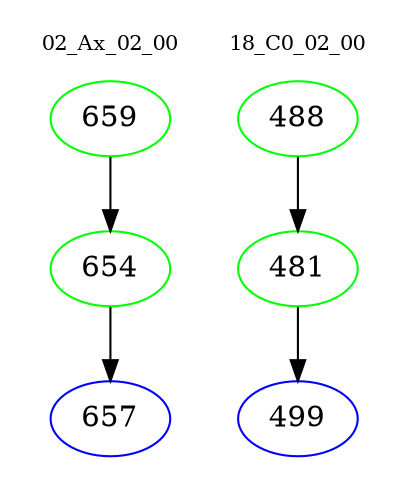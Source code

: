digraph{
subgraph cluster_0 {
color = white
label = "02_Ax_02_00";
fontsize=10;
T0_659 [label="659", color="green"]
T0_659 -> T0_654 [color="black"]
T0_654 [label="654", color="green"]
T0_654 -> T0_657 [color="black"]
T0_657 [label="657", color="blue"]
}
subgraph cluster_1 {
color = white
label = "18_C0_02_00";
fontsize=10;
T1_488 [label="488", color="green"]
T1_488 -> T1_481 [color="black"]
T1_481 [label="481", color="green"]
T1_481 -> T1_499 [color="black"]
T1_499 [label="499", color="blue"]
}
}
